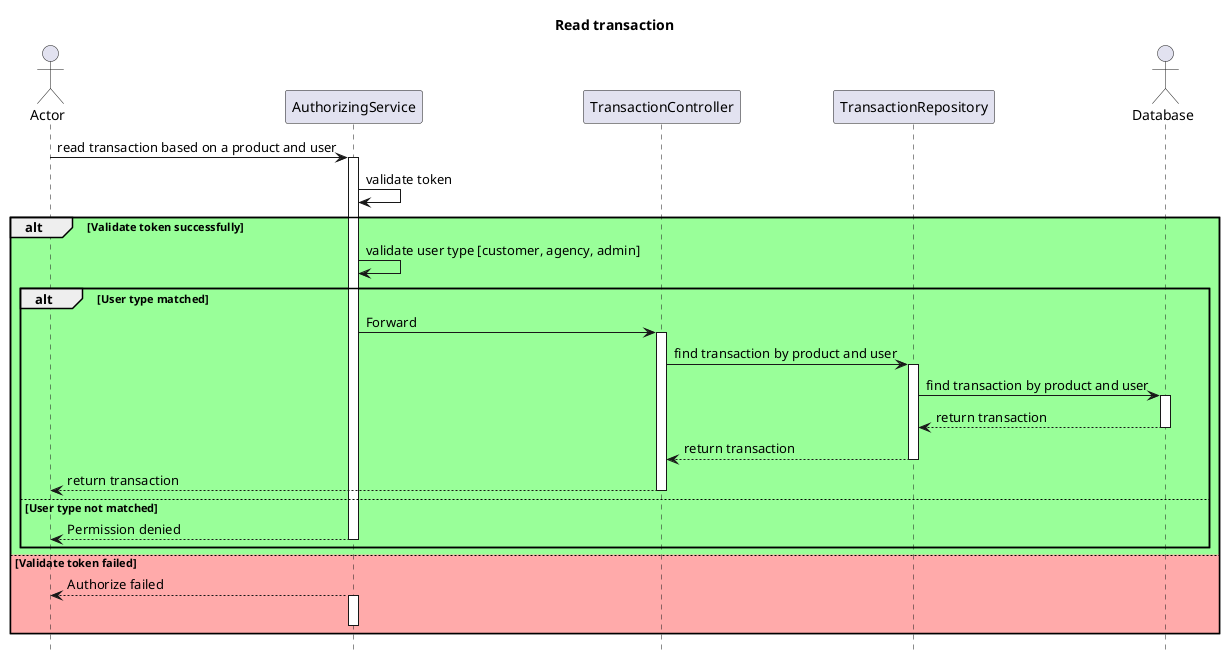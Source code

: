 @startuml read-transaction
hide footbox
title Read transaction

actor Actor as actor
participant AuthorizingService as authService
participant TransactionController as transController
participant TransactionRepository as transRepo

actor Database as database

actor -> authService : read transaction based on a product and user
activate authService
authService -> authService : validate token
alt #99FF99 Validate token successfully
authService -> authService : validate user type [customer, agency, admin]
    alt User type matched
    authService -> transController : Forward
    activate transController
    transController -> transRepo : find transaction by product and user
    activate transRepo
    transRepo -> database : find transaction by product and user
    activate database
    database --> transRepo : return transaction
    deactivate database
    transRepo --> transController : return transaction
    deactivate transRepo
    transController --> actor : return transaction
    deactivate transController
    else User type not matched
    authService --> actor : Permission denied
    deactivate authService
    end
else #FFAAAA Validate token failed
authService --> actor : Authorize failed
activate authService
deactivate authService
end
@enduml